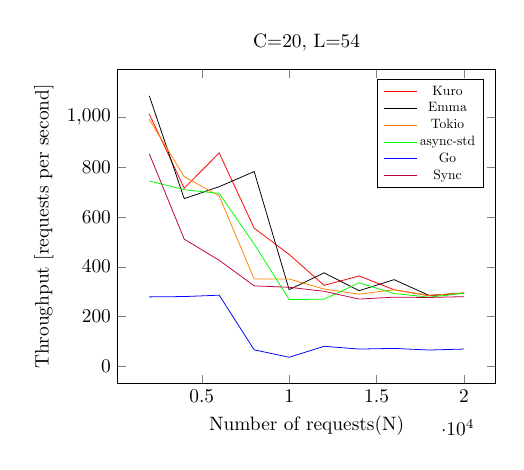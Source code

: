 \begin{tikzpicture}[scale=0.7]
  \begin{axis}[
      title={C=20, L=54},
      xlabel={Number of requests(N)},
      ylabel={Throughput [requests per second]},
      legend style={nodes={scale=0.7, transform shape}},
      legend pos=north east
    ]
    
    \addplot[color=red]
    coordinates {
      (2000,1014.75)
      (4000,716.25)
      (6000,857.81)
      (8000,555.05)
      (10000,449.41)
      (12000,325)
      (14000,362.92)
      (16000,307.48)
      (18000,283.32)
      (20000,293.67)
    };
    \addlegendentry{Kuro}
  
    \addplot[color=black]
    coordinates {
      (2000,1088)
      (4000,674)
      (6000,722)
      (8000,783)
      (10000,307.58)
      (12000,375.45)
      (14000,303.54)
      (16000,348.05)
      (18000,284.63)
      (20000,294.31)
    };
    \addlegendentry{Emma}
    
    \addplot[color=orange]
    coordinates {
      (2000,993.34)
      (4000,762.11)
      (6000,684.81)
      (8000,350.44)
      (10000,350.68)
      (12000,310.33)
      (14000,289.6)
      (16000,307.30)
      (18000,284.48)
      (20000,294.51)
    };
    \addlegendentry{Tokio}

    \addplot[color=green]
    coordinates {
      (2000,745)
      (4000,710)
      (6000,694.98)
      (8000,491.11)
      (10000,268)
      (12000,269.29)
      (14000,335.21)
      (16000,292.36)
      (18000,277.43)
      (20000,293.38)
    };
    \addlegendentry{async-std}

    \addplot[color=blue]
    coordinates {
      (2000,278.65)
      (4000,280)
      (6000,285.5)
      (8000,65.63)
      (10000,35.68)
      (12000,79.89)
      (14000,68.74)
      (16000,71.35)
      (18000,64.78)
      (20000,68.78)
    };
    \addlegendentry{Go}

    \addplot[color=purple]
    coordinates {
      (2000,855)
      (4000,511)
      (6000,426)
      (8000,323.05)
      (10000,317.41)
      (12000,301.09)
      (14000,269.92)
      (16000,277.48)
      (18000,276.32)
      (20000,279.67)
    };
    \addlegendentry{Sync}

  \end{axis}
\end{tikzpicture}
